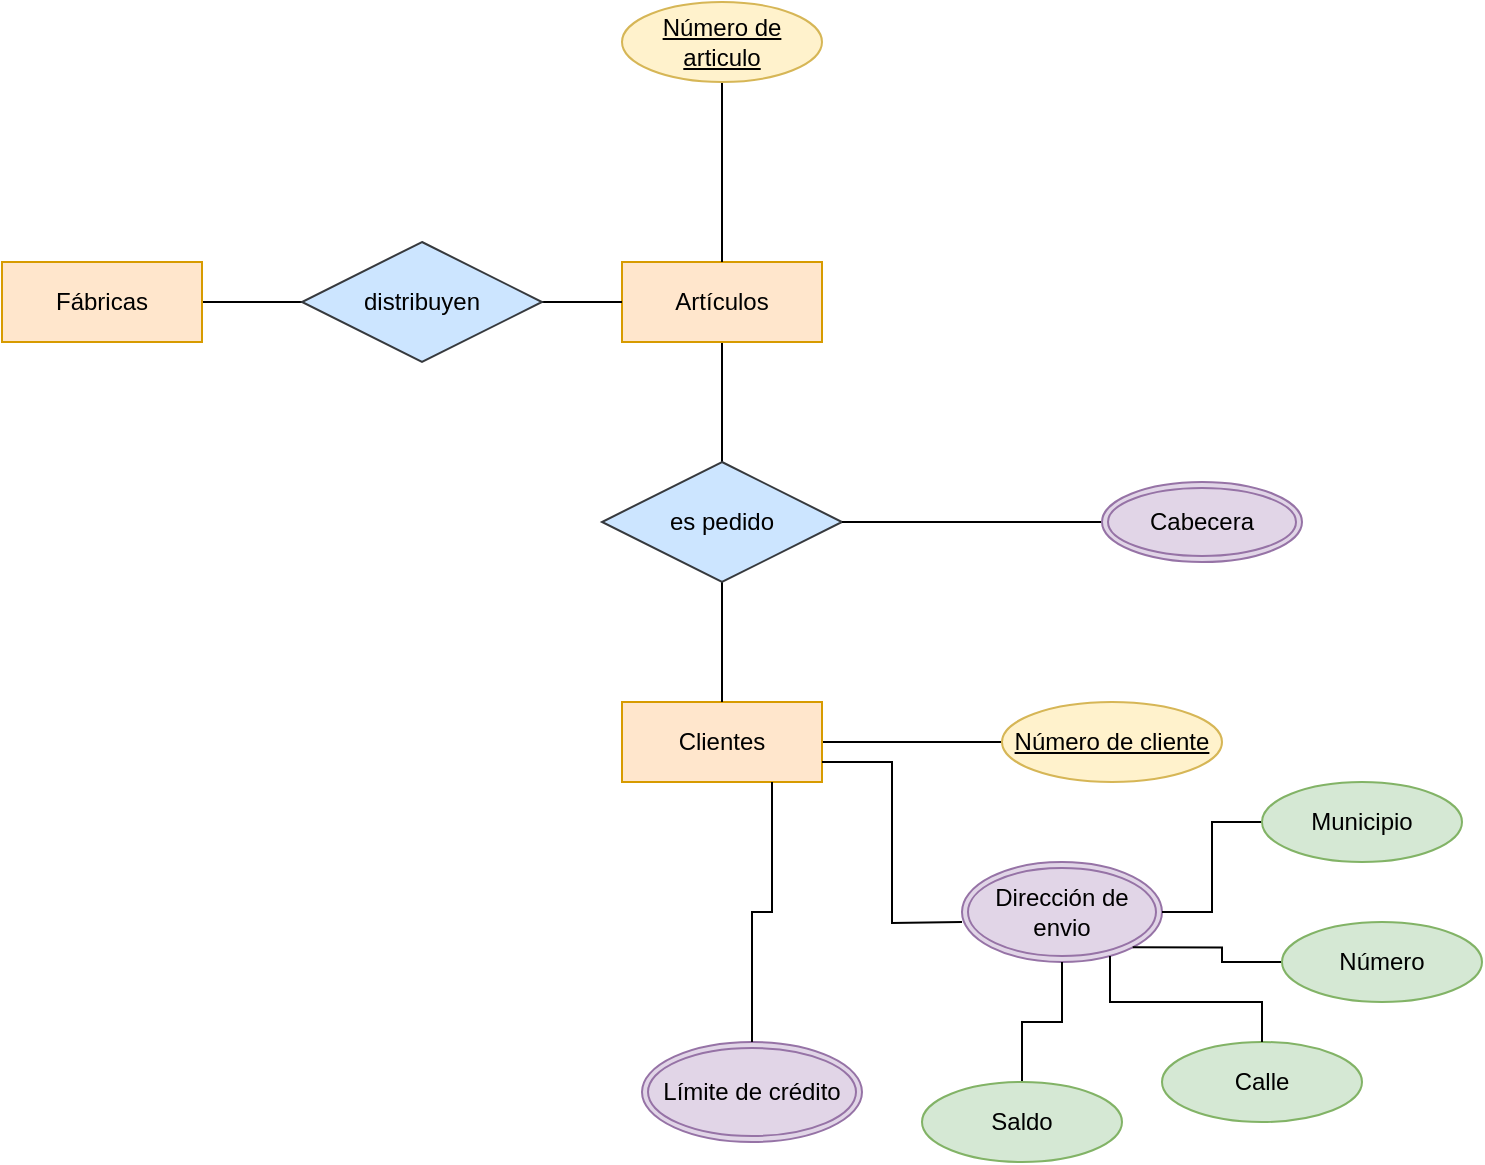 <mxfile version="21.8.2" type="github">
  <diagram name="Page-1" id="ph6OinrHunCrRPrF4bF1">
    <mxGraphModel dx="1434" dy="795" grid="1" gridSize="10" guides="1" tooltips="1" connect="1" arrows="1" fold="1" page="1" pageScale="1" pageWidth="850" pageHeight="1100" math="0" shadow="0">
      <root>
        <mxCell id="0" />
        <mxCell id="1" parent="0" />
        <mxCell id="Cp3NVBLOnRGW1dm8sWKQ-10" style="edgeStyle=orthogonalEdgeStyle;rounded=0;orthogonalLoop=1;jettySize=auto;html=1;endArrow=none;endFill=0;" parent="1" source="Cp3NVBLOnRGW1dm8sWKQ-1" target="Cp3NVBLOnRGW1dm8sWKQ-9" edge="1">
          <mxGeometry relative="1" as="geometry" />
        </mxCell>
        <mxCell id="Cp3NVBLOnRGW1dm8sWKQ-1" value="Artículos" style="whiteSpace=wrap;html=1;align=center;fillColor=#ffe6cc;strokeColor=#d79b00;" parent="1" vertex="1">
          <mxGeometry x="350" y="310" width="100" height="40" as="geometry" />
        </mxCell>
        <mxCell id="Cp3NVBLOnRGW1dm8sWKQ-6" style="edgeStyle=orthogonalEdgeStyle;rounded=0;orthogonalLoop=1;jettySize=auto;html=1;entryX=0;entryY=0.5;entryDx=0;entryDy=0;endArrow=none;endFill=0;" parent="1" source="Cp3NVBLOnRGW1dm8sWKQ-3" target="Cp3NVBLOnRGW1dm8sWKQ-4" edge="1">
          <mxGeometry relative="1" as="geometry" />
        </mxCell>
        <mxCell id="Cp3NVBLOnRGW1dm8sWKQ-3" value="Fábricas" style="whiteSpace=wrap;html=1;align=center;fillColor=#ffe6cc;strokeColor=#d79b00;" parent="1" vertex="1">
          <mxGeometry x="40" y="310" width="100" height="40" as="geometry" />
        </mxCell>
        <mxCell id="Cp3NVBLOnRGW1dm8sWKQ-7" style="edgeStyle=orthogonalEdgeStyle;rounded=0;orthogonalLoop=1;jettySize=auto;html=1;entryX=0;entryY=0.5;entryDx=0;entryDy=0;endArrow=none;endFill=0;" parent="1" source="Cp3NVBLOnRGW1dm8sWKQ-4" target="Cp3NVBLOnRGW1dm8sWKQ-1" edge="1">
          <mxGeometry relative="1" as="geometry" />
        </mxCell>
        <mxCell id="Cp3NVBLOnRGW1dm8sWKQ-4" value="distribuyen" style="shape=rhombus;perimeter=rhombusPerimeter;whiteSpace=wrap;html=1;align=center;fillColor=#cce5ff;strokeColor=#36393d;" parent="1" vertex="1">
          <mxGeometry x="190" y="300" width="120" height="60" as="geometry" />
        </mxCell>
        <mxCell id="Cp3NVBLOnRGW1dm8sWKQ-13" style="edgeStyle=orthogonalEdgeStyle;rounded=0;orthogonalLoop=1;jettySize=auto;html=1;entryX=0;entryY=0.5;entryDx=0;entryDy=0;endArrow=none;endFill=0;" parent="1" source="Cp3NVBLOnRGW1dm8sWKQ-8" edge="1">
          <mxGeometry relative="1" as="geometry">
            <mxPoint x="540" y="550" as="targetPoint" />
          </mxGeometry>
        </mxCell>
        <mxCell id="Cp3NVBLOnRGW1dm8sWKQ-8" value="Clientes" style="whiteSpace=wrap;html=1;align=center;fillColor=#ffe6cc;strokeColor=#d79b00;" parent="1" vertex="1">
          <mxGeometry x="350" y="530" width="100" height="40" as="geometry" />
        </mxCell>
        <mxCell id="Cp3NVBLOnRGW1dm8sWKQ-11" style="edgeStyle=orthogonalEdgeStyle;rounded=0;orthogonalLoop=1;jettySize=auto;html=1;entryX=0.5;entryY=0;entryDx=0;entryDy=0;endArrow=none;endFill=0;" parent="1" source="Cp3NVBLOnRGW1dm8sWKQ-9" target="Cp3NVBLOnRGW1dm8sWKQ-8" edge="1">
          <mxGeometry relative="1" as="geometry" />
        </mxCell>
        <mxCell id="Cp3NVBLOnRGW1dm8sWKQ-9" value="es pedido" style="shape=rhombus;perimeter=rhombusPerimeter;whiteSpace=wrap;html=1;align=center;fillColor=#cce5ff;strokeColor=#36393d;" parent="1" vertex="1">
          <mxGeometry x="340" y="410" width="120" height="60" as="geometry" />
        </mxCell>
        <mxCell id="Cp3NVBLOnRGW1dm8sWKQ-16" style="edgeStyle=orthogonalEdgeStyle;rounded=0;orthogonalLoop=1;jettySize=auto;html=1;entryX=1;entryY=0.75;entryDx=0;entryDy=0;endArrow=none;endFill=0;" parent="1" target="Cp3NVBLOnRGW1dm8sWKQ-8" edge="1">
          <mxGeometry relative="1" as="geometry">
            <mxPoint x="520" y="640" as="sourcePoint" />
          </mxGeometry>
        </mxCell>
        <mxCell id="Cp3NVBLOnRGW1dm8sWKQ-17" value="Dirección de envio" style="ellipse;shape=doubleEllipse;margin=3;whiteSpace=wrap;html=1;align=center;fillColor=#e1d5e7;strokeColor=#9673a6;" parent="1" vertex="1">
          <mxGeometry x="520" y="610" width="100" height="50" as="geometry" />
        </mxCell>
        <mxCell id="Cp3NVBLOnRGW1dm8sWKQ-19" value="Calle" style="ellipse;whiteSpace=wrap;html=1;align=center;fillColor=#d5e8d4;strokeColor=#82b366;" parent="1" vertex="1">
          <mxGeometry x="620" y="700" width="100" height="40" as="geometry" />
        </mxCell>
        <mxCell id="Cp3NVBLOnRGW1dm8sWKQ-22" style="edgeStyle=orthogonalEdgeStyle;rounded=0;orthogonalLoop=1;jettySize=auto;html=1;entryX=1;entryY=1;entryDx=0;entryDy=0;endArrow=none;endFill=0;" parent="1" source="Cp3NVBLOnRGW1dm8sWKQ-21" target="Cp3NVBLOnRGW1dm8sWKQ-17" edge="1">
          <mxGeometry relative="1" as="geometry" />
        </mxCell>
        <mxCell id="Cp3NVBLOnRGW1dm8sWKQ-21" value="Número" style="ellipse;whiteSpace=wrap;html=1;align=center;fillColor=#d5e8d4;strokeColor=#82b366;" parent="1" vertex="1">
          <mxGeometry x="680" y="640" width="100" height="40" as="geometry" />
        </mxCell>
        <mxCell id="Cp3NVBLOnRGW1dm8sWKQ-24" style="edgeStyle=orthogonalEdgeStyle;rounded=0;orthogonalLoop=1;jettySize=auto;html=1;entryX=1;entryY=0.5;entryDx=0;entryDy=0;endArrow=none;endFill=0;" parent="1" source="Cp3NVBLOnRGW1dm8sWKQ-23" target="Cp3NVBLOnRGW1dm8sWKQ-17" edge="1">
          <mxGeometry relative="1" as="geometry" />
        </mxCell>
        <mxCell id="Cp3NVBLOnRGW1dm8sWKQ-23" value="Municipio" style="ellipse;whiteSpace=wrap;html=1;align=center;fillColor=#d5e8d4;strokeColor=#82b366;" parent="1" vertex="1">
          <mxGeometry x="670" y="570" width="100" height="40" as="geometry" />
        </mxCell>
        <mxCell id="Cp3NVBLOnRGW1dm8sWKQ-29" style="edgeStyle=orthogonalEdgeStyle;rounded=0;orthogonalLoop=1;jettySize=auto;html=1;entryX=0.5;entryY=1;entryDx=0;entryDy=0;endArrow=none;endFill=0;" parent="1" source="Cp3NVBLOnRGW1dm8sWKQ-25" target="Cp3NVBLOnRGW1dm8sWKQ-17" edge="1">
          <mxGeometry relative="1" as="geometry" />
        </mxCell>
        <mxCell id="Cp3NVBLOnRGW1dm8sWKQ-25" value="Saldo" style="ellipse;whiteSpace=wrap;html=1;align=center;fillColor=#d5e8d4;strokeColor=#82b366;" parent="1" vertex="1">
          <mxGeometry x="500" y="720" width="100" height="40" as="geometry" />
        </mxCell>
        <mxCell id="Cp3NVBLOnRGW1dm8sWKQ-28" style="edgeStyle=orthogonalEdgeStyle;rounded=0;orthogonalLoop=1;jettySize=auto;html=1;exitX=0.5;exitY=0;exitDx=0;exitDy=0;entryX=0.74;entryY=0.94;entryDx=0;entryDy=0;entryPerimeter=0;endArrow=none;endFill=0;" parent="1" source="Cp3NVBLOnRGW1dm8sWKQ-19" target="Cp3NVBLOnRGW1dm8sWKQ-17" edge="1">
          <mxGeometry relative="1" as="geometry" />
        </mxCell>
        <mxCell id="YfXenB3VWrUCEyvhid5F-5" style="edgeStyle=orthogonalEdgeStyle;rounded=0;orthogonalLoop=1;jettySize=auto;html=1;entryX=0.5;entryY=0;entryDx=0;entryDy=0;endArrow=none;endFill=0;" edge="1" parent="1" source="YfXenB3VWrUCEyvhid5F-2" target="Cp3NVBLOnRGW1dm8sWKQ-1">
          <mxGeometry relative="1" as="geometry" />
        </mxCell>
        <mxCell id="YfXenB3VWrUCEyvhid5F-2" value="Número de articulo" style="ellipse;whiteSpace=wrap;html=1;align=center;fontStyle=4;fillColor=#fff2cc;strokeColor=#d6b656;" vertex="1" parent="1">
          <mxGeometry x="350" y="180" width="100" height="40" as="geometry" />
        </mxCell>
        <mxCell id="YfXenB3VWrUCEyvhid5F-4" value="Límite de crédito" style="ellipse;shape=doubleEllipse;margin=3;whiteSpace=wrap;html=1;align=center;fillColor=#e1d5e7;strokeColor=#9673a6;" vertex="1" parent="1">
          <mxGeometry x="360" y="700" width="110" height="50" as="geometry" />
        </mxCell>
        <mxCell id="YfXenB3VWrUCEyvhid5F-8" style="edgeStyle=orthogonalEdgeStyle;rounded=0;orthogonalLoop=1;jettySize=auto;html=1;endArrow=none;endFill=0;entryX=0.75;entryY=1;entryDx=0;entryDy=0;" edge="1" parent="1" source="YfXenB3VWrUCEyvhid5F-4" target="Cp3NVBLOnRGW1dm8sWKQ-8">
          <mxGeometry relative="1" as="geometry">
            <mxPoint x="380" y="610" as="targetPoint" />
          </mxGeometry>
        </mxCell>
        <mxCell id="YfXenB3VWrUCEyvhid5F-9" value="Número de cliente" style="ellipse;whiteSpace=wrap;html=1;align=center;fontStyle=4;fillColor=#fff2cc;strokeColor=#d6b656;" vertex="1" parent="1">
          <mxGeometry x="540" y="530" width="110" height="40" as="geometry" />
        </mxCell>
        <mxCell id="YfXenB3VWrUCEyvhid5F-12" style="edgeStyle=orthogonalEdgeStyle;rounded=0;orthogonalLoop=1;jettySize=auto;html=1;entryX=1;entryY=0.5;entryDx=0;entryDy=0;endArrow=none;endFill=0;" edge="1" parent="1" source="YfXenB3VWrUCEyvhid5F-10" target="Cp3NVBLOnRGW1dm8sWKQ-9">
          <mxGeometry relative="1" as="geometry" />
        </mxCell>
        <mxCell id="YfXenB3VWrUCEyvhid5F-10" value="Cabecera" style="ellipse;shape=doubleEllipse;margin=3;whiteSpace=wrap;html=1;align=center;fillColor=#e1d5e7;strokeColor=#9673a6;" vertex="1" parent="1">
          <mxGeometry x="590" y="420" width="100" height="40" as="geometry" />
        </mxCell>
      </root>
    </mxGraphModel>
  </diagram>
</mxfile>
